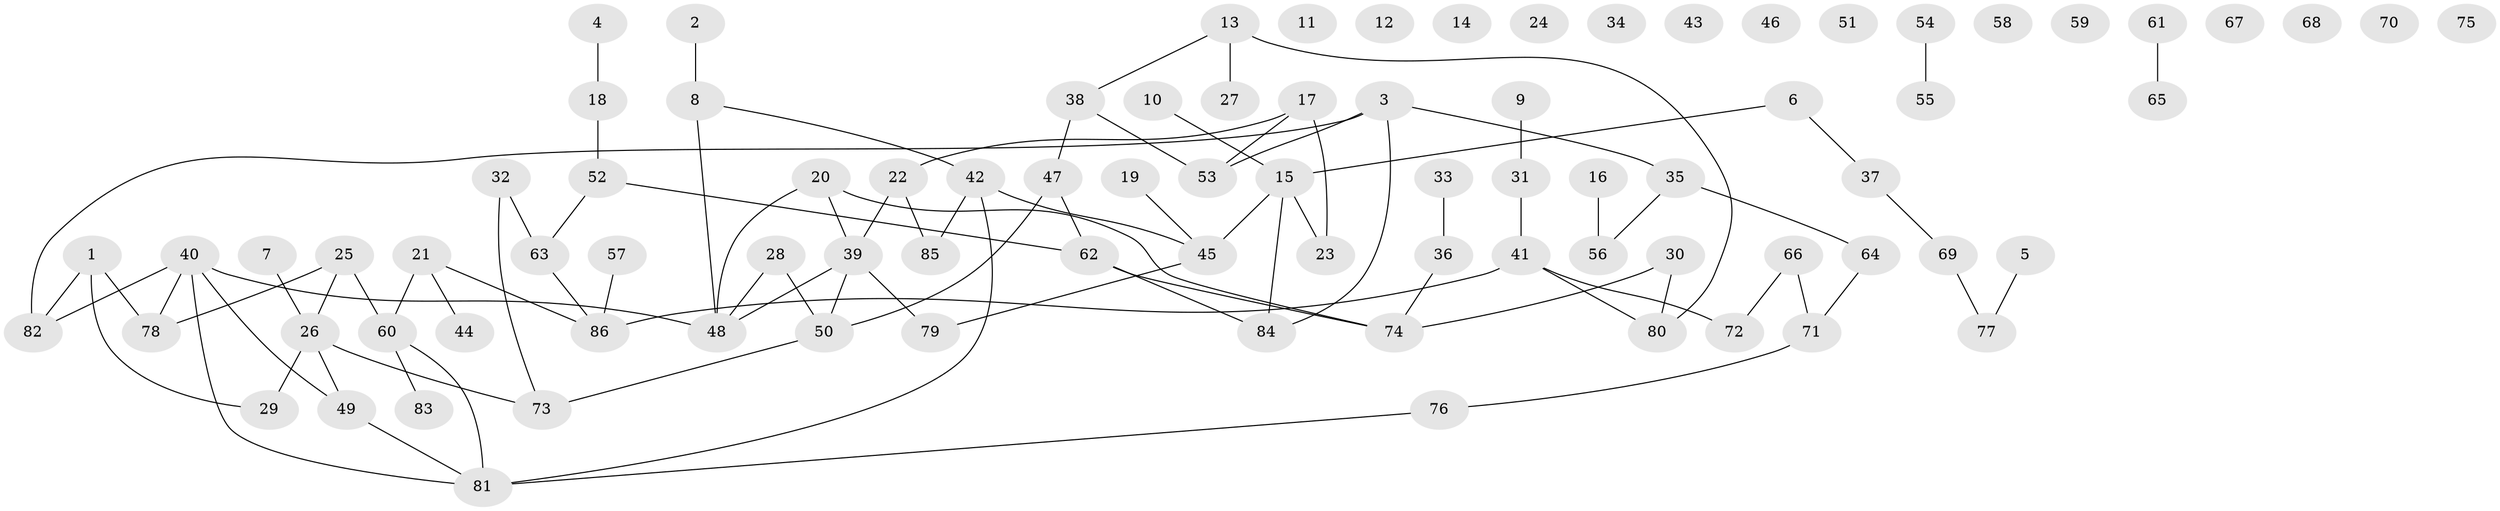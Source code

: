 // Generated by graph-tools (version 1.1) at 2025/00/03/09/25 03:00:44]
// undirected, 86 vertices, 92 edges
graph export_dot {
graph [start="1"]
  node [color=gray90,style=filled];
  1;
  2;
  3;
  4;
  5;
  6;
  7;
  8;
  9;
  10;
  11;
  12;
  13;
  14;
  15;
  16;
  17;
  18;
  19;
  20;
  21;
  22;
  23;
  24;
  25;
  26;
  27;
  28;
  29;
  30;
  31;
  32;
  33;
  34;
  35;
  36;
  37;
  38;
  39;
  40;
  41;
  42;
  43;
  44;
  45;
  46;
  47;
  48;
  49;
  50;
  51;
  52;
  53;
  54;
  55;
  56;
  57;
  58;
  59;
  60;
  61;
  62;
  63;
  64;
  65;
  66;
  67;
  68;
  69;
  70;
  71;
  72;
  73;
  74;
  75;
  76;
  77;
  78;
  79;
  80;
  81;
  82;
  83;
  84;
  85;
  86;
  1 -- 29;
  1 -- 78;
  1 -- 82;
  2 -- 8;
  3 -- 35;
  3 -- 53;
  3 -- 82;
  3 -- 84;
  4 -- 18;
  5 -- 77;
  6 -- 15;
  6 -- 37;
  7 -- 26;
  8 -- 42;
  8 -- 48;
  9 -- 31;
  10 -- 15;
  13 -- 27;
  13 -- 38;
  13 -- 80;
  15 -- 23;
  15 -- 45;
  15 -- 84;
  16 -- 56;
  17 -- 22;
  17 -- 23;
  17 -- 53;
  18 -- 52;
  19 -- 45;
  20 -- 39;
  20 -- 48;
  20 -- 74;
  21 -- 44;
  21 -- 60;
  21 -- 86;
  22 -- 39;
  22 -- 85;
  25 -- 26;
  25 -- 60;
  25 -- 78;
  26 -- 29;
  26 -- 49;
  26 -- 73;
  28 -- 48;
  28 -- 50;
  30 -- 74;
  30 -- 80;
  31 -- 41;
  32 -- 63;
  32 -- 73;
  33 -- 36;
  35 -- 56;
  35 -- 64;
  36 -- 74;
  37 -- 69;
  38 -- 47;
  38 -- 53;
  39 -- 48;
  39 -- 50;
  39 -- 79;
  40 -- 48;
  40 -- 49;
  40 -- 78;
  40 -- 81;
  40 -- 82;
  41 -- 72;
  41 -- 80;
  41 -- 86;
  42 -- 45;
  42 -- 81;
  42 -- 85;
  45 -- 79;
  47 -- 50;
  47 -- 62;
  49 -- 81;
  50 -- 73;
  52 -- 62;
  52 -- 63;
  54 -- 55;
  57 -- 86;
  60 -- 81;
  60 -- 83;
  61 -- 65;
  62 -- 74;
  62 -- 84;
  63 -- 86;
  64 -- 71;
  66 -- 71;
  66 -- 72;
  69 -- 77;
  71 -- 76;
  76 -- 81;
}
